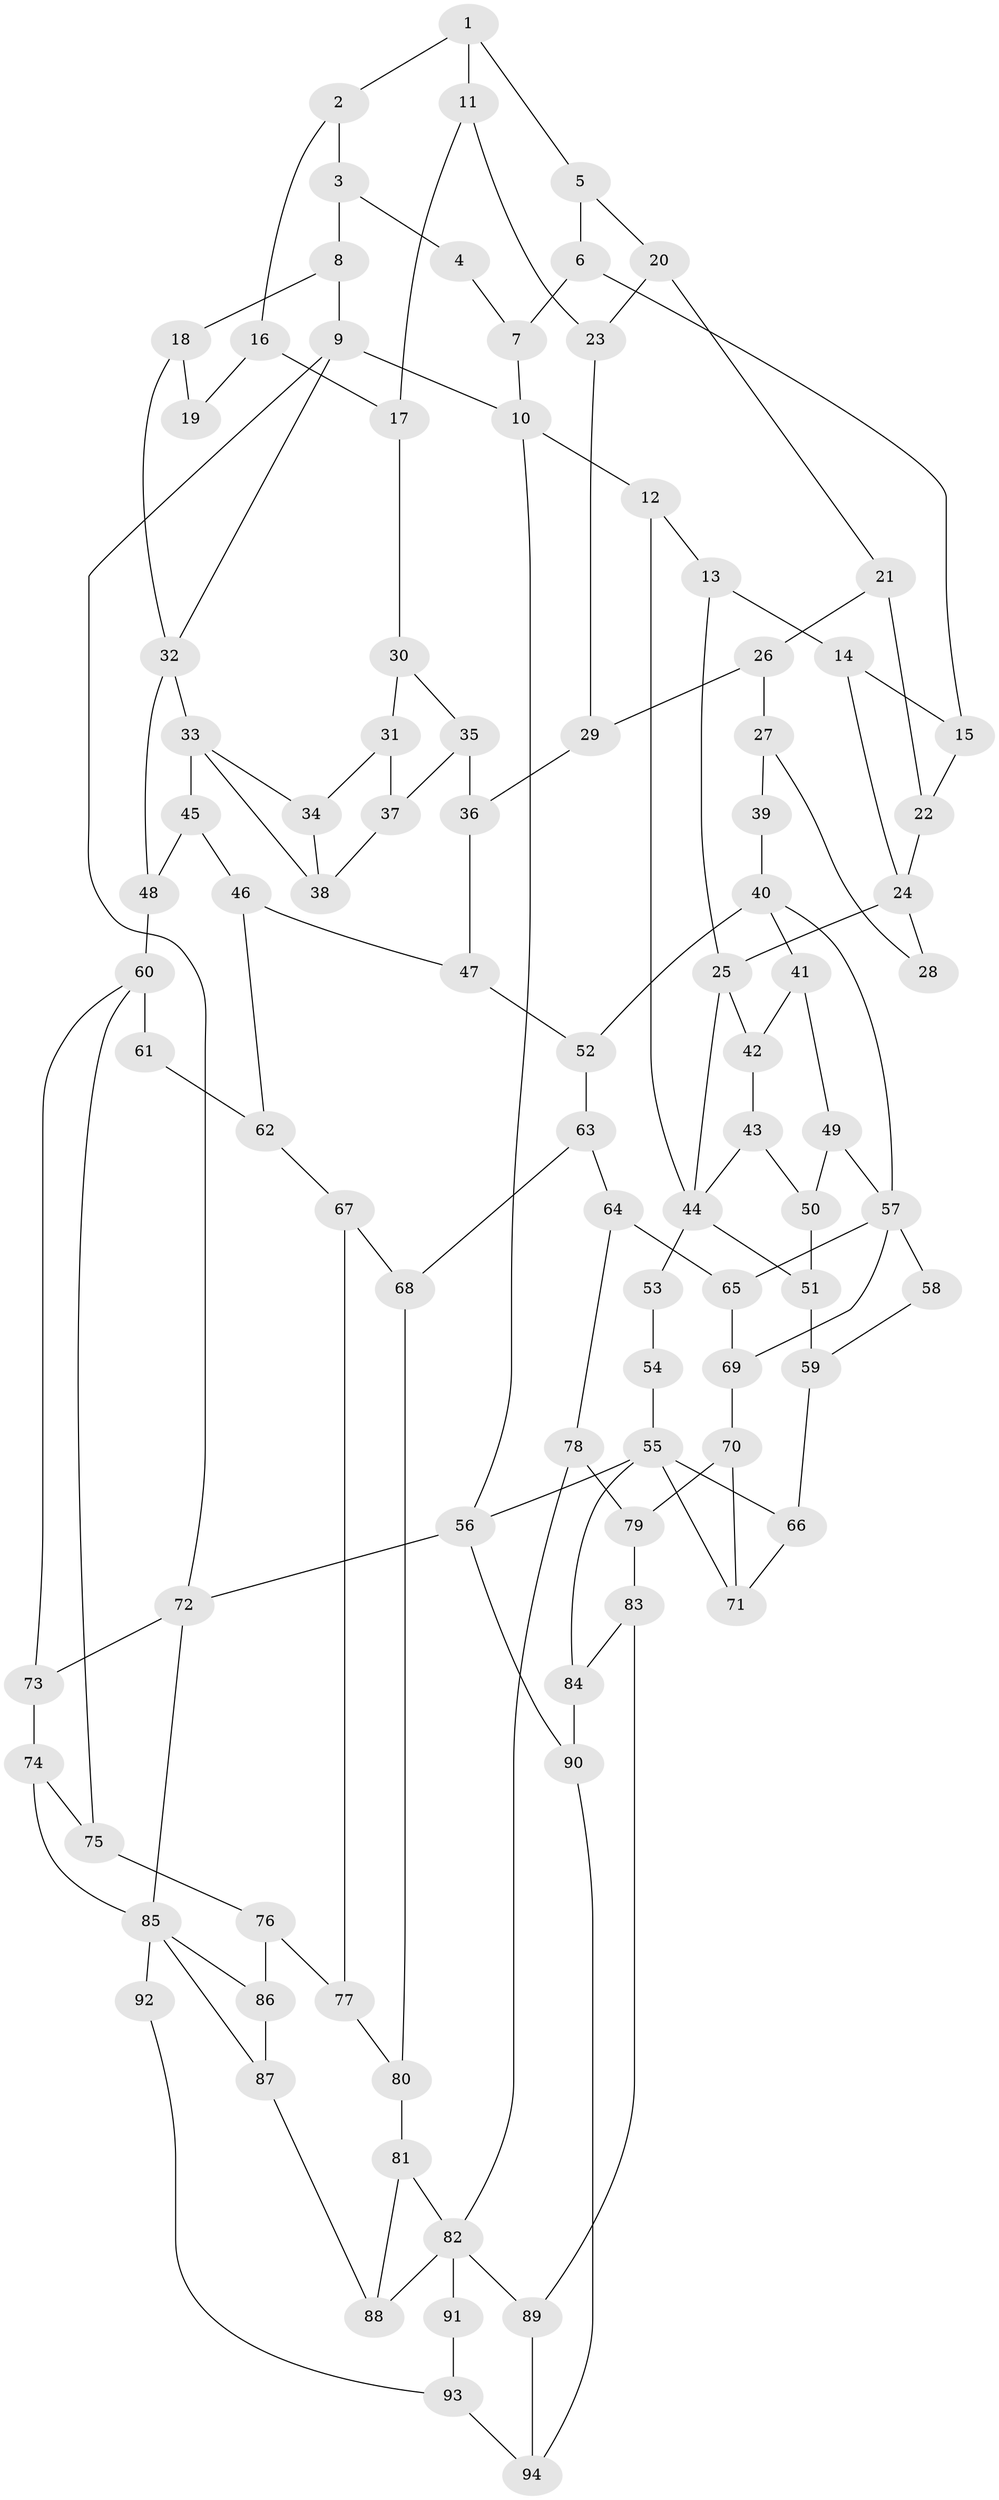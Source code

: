 // original degree distribution, {3: 0.022727272727272728, 5: 0.49242424242424243, 4: 0.24242424242424243, 6: 0.24242424242424243}
// Generated by graph-tools (version 1.1) at 2025/54/03/04/25 22:54:31]
// undirected, 94 vertices, 146 edges
graph export_dot {
  node [color=gray90,style=filled];
  1;
  2;
  3;
  4;
  5;
  6;
  7;
  8;
  9;
  10;
  11;
  12;
  13;
  14;
  15;
  16;
  17;
  18;
  19;
  20;
  21;
  22;
  23;
  24;
  25;
  26;
  27;
  28;
  29;
  30;
  31;
  32;
  33;
  34;
  35;
  36;
  37;
  38;
  39;
  40;
  41;
  42;
  43;
  44;
  45;
  46;
  47;
  48;
  49;
  50;
  51;
  52;
  53;
  54;
  55;
  56;
  57;
  58;
  59;
  60;
  61;
  62;
  63;
  64;
  65;
  66;
  67;
  68;
  69;
  70;
  71;
  72;
  73;
  74;
  75;
  76;
  77;
  78;
  79;
  80;
  81;
  82;
  83;
  84;
  85;
  86;
  87;
  88;
  89;
  90;
  91;
  92;
  93;
  94;
  1 -- 2 [weight=1.0];
  1 -- 5 [weight=1.0];
  1 -- 11 [weight=2.0];
  2 -- 3 [weight=1.0];
  2 -- 16 [weight=1.0];
  3 -- 4 [weight=1.0];
  3 -- 8 [weight=1.0];
  4 -- 7 [weight=1.0];
  5 -- 6 [weight=1.0];
  5 -- 20 [weight=1.0];
  6 -- 7 [weight=1.0];
  6 -- 15 [weight=1.0];
  7 -- 10 [weight=1.0];
  8 -- 9 [weight=1.0];
  8 -- 18 [weight=1.0];
  9 -- 10 [weight=1.0];
  9 -- 32 [weight=1.0];
  9 -- 72 [weight=1.0];
  10 -- 12 [weight=1.0];
  10 -- 56 [weight=1.0];
  11 -- 17 [weight=1.0];
  11 -- 23 [weight=1.0];
  12 -- 13 [weight=1.0];
  12 -- 44 [weight=1.0];
  13 -- 14 [weight=1.0];
  13 -- 25 [weight=1.0];
  14 -- 15 [weight=1.0];
  14 -- 24 [weight=1.0];
  15 -- 22 [weight=1.0];
  16 -- 17 [weight=1.0];
  16 -- 19 [weight=1.0];
  17 -- 30 [weight=1.0];
  18 -- 19 [weight=1.0];
  18 -- 32 [weight=1.0];
  20 -- 21 [weight=1.0];
  20 -- 23 [weight=1.0];
  21 -- 22 [weight=1.0];
  21 -- 26 [weight=1.0];
  22 -- 24 [weight=1.0];
  23 -- 29 [weight=1.0];
  24 -- 25 [weight=2.0];
  24 -- 28 [weight=2.0];
  25 -- 42 [weight=1.0];
  25 -- 44 [weight=1.0];
  26 -- 27 [weight=1.0];
  26 -- 29 [weight=1.0];
  27 -- 28 [weight=1.0];
  27 -- 39 [weight=1.0];
  29 -- 36 [weight=1.0];
  30 -- 31 [weight=1.0];
  30 -- 35 [weight=1.0];
  31 -- 34 [weight=1.0];
  31 -- 37 [weight=2.0];
  32 -- 33 [weight=2.0];
  32 -- 48 [weight=2.0];
  33 -- 34 [weight=1.0];
  33 -- 38 [weight=1.0];
  33 -- 45 [weight=1.0];
  34 -- 38 [weight=1.0];
  35 -- 36 [weight=1.0];
  35 -- 37 [weight=1.0];
  36 -- 47 [weight=1.0];
  37 -- 38 [weight=1.0];
  39 -- 40 [weight=2.0];
  40 -- 41 [weight=1.0];
  40 -- 52 [weight=1.0];
  40 -- 57 [weight=1.0];
  41 -- 42 [weight=1.0];
  41 -- 49 [weight=1.0];
  42 -- 43 [weight=1.0];
  43 -- 44 [weight=1.0];
  43 -- 50 [weight=1.0];
  44 -- 51 [weight=1.0];
  44 -- 53 [weight=2.0];
  45 -- 46 [weight=1.0];
  45 -- 48 [weight=1.0];
  46 -- 47 [weight=1.0];
  46 -- 62 [weight=1.0];
  47 -- 52 [weight=1.0];
  48 -- 60 [weight=2.0];
  49 -- 50 [weight=1.0];
  49 -- 57 [weight=1.0];
  50 -- 51 [weight=1.0];
  51 -- 59 [weight=1.0];
  52 -- 63 [weight=1.0];
  53 -- 54 [weight=1.0];
  54 -- 55 [weight=2.0];
  55 -- 56 [weight=1.0];
  55 -- 66 [weight=1.0];
  55 -- 71 [weight=1.0];
  55 -- 84 [weight=1.0];
  56 -- 72 [weight=1.0];
  56 -- 90 [weight=1.0];
  57 -- 58 [weight=2.0];
  57 -- 65 [weight=1.0];
  57 -- 69 [weight=1.0];
  58 -- 59 [weight=1.0];
  59 -- 66 [weight=1.0];
  60 -- 61 [weight=2.0];
  60 -- 73 [weight=1.0];
  60 -- 75 [weight=1.0];
  61 -- 62 [weight=1.0];
  62 -- 67 [weight=1.0];
  63 -- 64 [weight=1.0];
  63 -- 68 [weight=1.0];
  64 -- 65 [weight=1.0];
  64 -- 78 [weight=1.0];
  65 -- 69 [weight=1.0];
  66 -- 71 [weight=1.0];
  67 -- 68 [weight=1.0];
  67 -- 77 [weight=1.0];
  68 -- 80 [weight=1.0];
  69 -- 70 [weight=1.0];
  70 -- 71 [weight=1.0];
  70 -- 79 [weight=1.0];
  72 -- 73 [weight=1.0];
  72 -- 85 [weight=1.0];
  73 -- 74 [weight=1.0];
  74 -- 75 [weight=1.0];
  74 -- 85 [weight=1.0];
  75 -- 76 [weight=1.0];
  76 -- 77 [weight=1.0];
  76 -- 86 [weight=1.0];
  77 -- 80 [weight=1.0];
  78 -- 79 [weight=1.0];
  78 -- 82 [weight=1.0];
  79 -- 83 [weight=1.0];
  80 -- 81 [weight=1.0];
  81 -- 82 [weight=1.0];
  81 -- 88 [weight=1.0];
  82 -- 88 [weight=1.0];
  82 -- 89 [weight=1.0];
  82 -- 91 [weight=2.0];
  83 -- 84 [weight=1.0];
  83 -- 89 [weight=1.0];
  84 -- 90 [weight=1.0];
  85 -- 86 [weight=1.0];
  85 -- 87 [weight=1.0];
  85 -- 92 [weight=2.0];
  86 -- 87 [weight=1.0];
  87 -- 88 [weight=1.0];
  89 -- 94 [weight=1.0];
  90 -- 94 [weight=1.0];
  91 -- 93 [weight=1.0];
  92 -- 93 [weight=1.0];
  93 -- 94 [weight=1.0];
}
